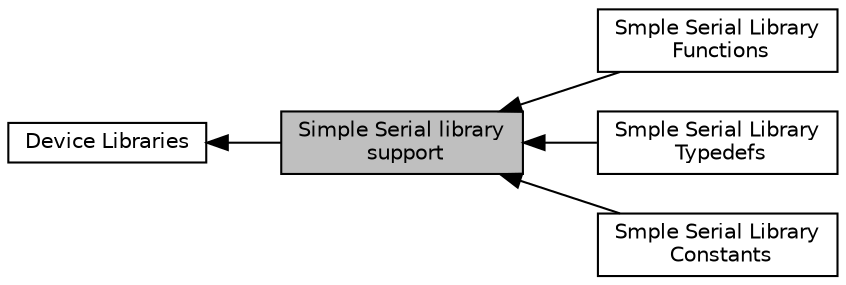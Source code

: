 digraph "Simple Serial library support"
{
  edge [fontname="Helvetica",fontsize="10",labelfontname="Helvetica",labelfontsize="10"];
  node [fontname="Helvetica",fontsize="10",shape=record];
  rankdir=LR;
  Node1 [label="Device Libraries",height=0.2,width=0.4,color="black", fillcolor="white", style="filled",URL="$group__devices.html"];
  Node4 [label="Smple Serial Library\l Functions",height=0.2,width=0.4,color="black", fillcolor="white", style="filled",URL="$group__cssl__lib__functions.html"];
  Node0 [label="Simple Serial library\l support",height=0.2,width=0.4,color="black", fillcolor="grey75", style="filled", fontcolor="black"];
  Node3 [label="Smple Serial Library\l Typedefs",height=0.2,width=0.4,color="black", fillcolor="white", style="filled",URL="$group__cssl__lib__typedefs.html"];
  Node2 [label="Smple Serial Library\l Constants",height=0.2,width=0.4,color="black", fillcolor="white", style="filled",URL="$group__cssl__lib__constants.html"];
  Node1->Node0 [shape=plaintext, dir="back", style="solid"];
  Node0->Node2 [shape=plaintext, dir="back", style="solid"];
  Node0->Node3 [shape=plaintext, dir="back", style="solid"];
  Node0->Node4 [shape=plaintext, dir="back", style="solid"];
}

